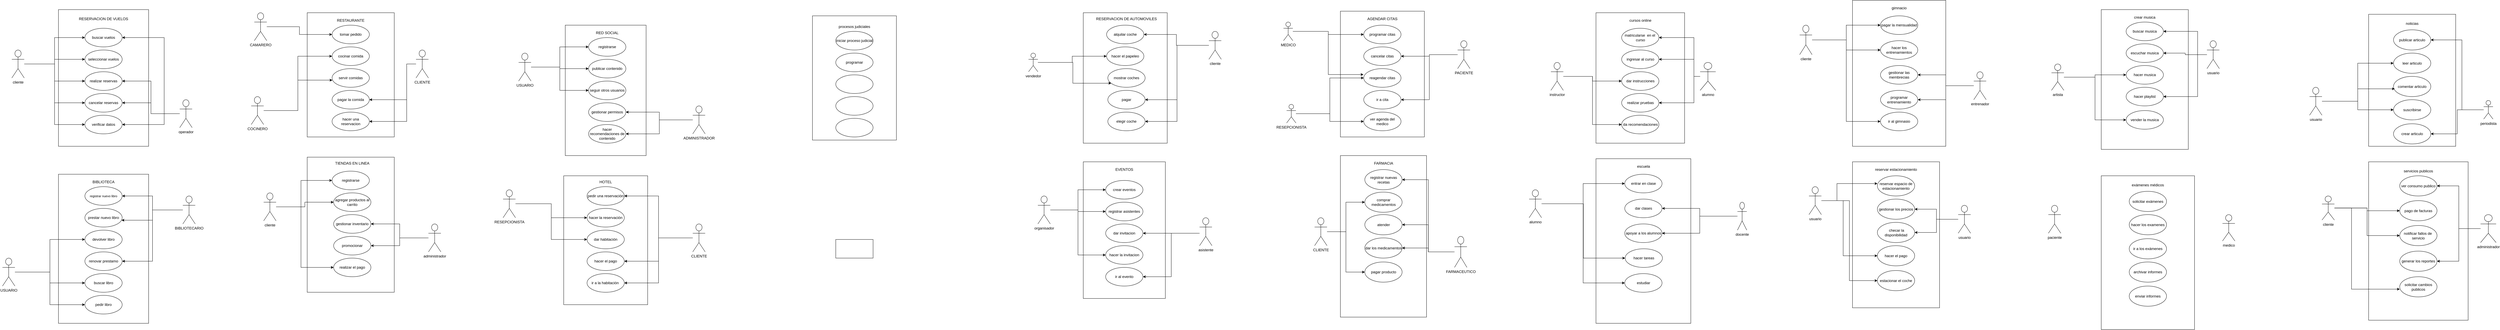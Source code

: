 <mxfile version="24.2.7" type="github">
  <diagram name="Página-1" id="PypNBOrvlsS5g827U5BF">
    <mxGraphModel dx="3915" dy="780" grid="1" gridSize="10" guides="1" tooltips="1" connect="1" arrows="1" fold="1" page="1" pageScale="1" pageWidth="827" pageHeight="1169" math="0" shadow="0">
      <root>
        <mxCell id="0" />
        <mxCell id="1" parent="0" />
        <mxCell id="Ov0ba0lytVKacRHCEddL-1" value="" style="rounded=0;whiteSpace=wrap;html=1;" vertex="1" parent="1">
          <mxGeometry x="235" y="130" width="270" height="400" as="geometry" />
        </mxCell>
        <mxCell id="Ov0ba0lytVKacRHCEddL-4" value="" style="rounded=0;whiteSpace=wrap;html=1;" vertex="1" parent="1">
          <mxGeometry x="4380" y="645" width="300" height="495" as="geometry" />
        </mxCell>
        <mxCell id="Ov0ba0lytVKacRHCEddL-5" value="" style="rounded=0;whiteSpace=wrap;html=1;" vertex="1" parent="1">
          <mxGeometry x="2755" y="590" width="305" height="530" as="geometry" />
        </mxCell>
        <mxCell id="Ov0ba0lytVKacRHCEddL-6" value="" style="rounded=0;whiteSpace=wrap;html=1;" vertex="1" parent="1">
          <mxGeometry x="1106" y="600" width="264" height="440" as="geometry" />
        </mxCell>
        <mxCell id="Ov0ba0lytVKacRHCEddL-7" value="" style="rounded=0;whiteSpace=wrap;html=1;" vertex="1" parent="1">
          <mxGeometry x="-565" y="645" width="270" height="415" as="geometry" />
        </mxCell>
        <mxCell id="Ov0ba0lytVKacRHCEddL-8" value="" style="rounded=0;whiteSpace=wrap;html=1;" vertex="1" parent="1">
          <mxGeometry x="-1390" y="585" width="280" height="435" as="geometry" />
        </mxCell>
        <mxCell id="Ov0ba0lytVKacRHCEddL-9" value="" style="rounded=0;whiteSpace=wrap;html=1;" vertex="1" parent="1">
          <mxGeometry x="-2190" y="640" width="290" height="480" as="geometry" />
        </mxCell>
        <mxCell id="Ov0ba0lytVKacRHCEddL-10" value="" style="rounded=0;whiteSpace=wrap;html=1;" vertex="1" parent="1">
          <mxGeometry x="310" y="850" width="120" height="60" as="geometry" />
        </mxCell>
        <mxCell id="Ov0ba0lytVKacRHCEddL-11" value="" style="rounded=0;whiteSpace=wrap;html=1;" vertex="1" parent="1">
          <mxGeometry x="5240" y="125" width="280" height="425" as="geometry" />
        </mxCell>
        <mxCell id="Ov0ba0lytVKacRHCEddL-12" value="" style="rounded=0;whiteSpace=wrap;html=1;" vertex="1" parent="1">
          <mxGeometry x="-2190" y="110" width="290" height="440" as="geometry" />
        </mxCell>
        <mxCell id="Ov0ba0lytVKacRHCEddL-13" value="" style="rounded=0;whiteSpace=wrap;html=1;" vertex="1" parent="1">
          <mxGeometry x="4380" y="110" width="280" height="450" as="geometry" />
        </mxCell>
        <mxCell id="Ov0ba0lytVKacRHCEddL-14" value="" style="rounded=0;whiteSpace=wrap;html=1;" vertex="1" parent="1">
          <mxGeometry x="3580" y="80" width="300" height="470" as="geometry" />
        </mxCell>
        <mxCell id="Ov0ba0lytVKacRHCEddL-15" value="" style="rounded=0;whiteSpace=wrap;html=1;" vertex="1" parent="1">
          <mxGeometry x="1933" y="580" width="277" height="520" as="geometry" />
        </mxCell>
        <mxCell id="Ov0ba0lytVKacRHCEddL-16" value="" style="rounded=0;whiteSpace=wrap;html=1;" vertex="1" parent="1">
          <mxGeometry x="-560" y="160" width="260" height="420" as="geometry" />
        </mxCell>
        <mxCell id="Ov0ba0lytVKacRHCEddL-17" value="" style="rounded=0;whiteSpace=wrap;html=1;" vertex="1" parent="1">
          <mxGeometry x="-1390" y="120" width="280" height="400" as="geometry" />
        </mxCell>
        <mxCell id="Ov0ba0lytVKacRHCEddL-18" value="" style="rounded=0;whiteSpace=wrap;html=1;" vertex="1" parent="1">
          <mxGeometry x="2755" y="120" width="285" height="420" as="geometry" />
        </mxCell>
        <mxCell id="Ov0ba0lytVKacRHCEddL-19" value="" style="rounded=0;whiteSpace=wrap;html=1;" vertex="1" parent="1">
          <mxGeometry x="1933" y="115" width="270" height="405" as="geometry" />
        </mxCell>
        <mxCell id="Ov0ba0lytVKacRHCEddL-20" value="" style="rounded=0;whiteSpace=wrap;html=1;" vertex="1" parent="1">
          <mxGeometry x="1106" y="120" width="270" height="420" as="geometry" />
        </mxCell>
        <mxCell id="Ov0ba0lytVKacRHCEddL-22" value="RESERVACION DE VUELOS" style="text;html=1;align=center;verticalAlign=middle;whiteSpace=wrap;rounded=0;" vertex="1" parent="1">
          <mxGeometry x="-2160" y="120" width="230" height="40" as="geometry" />
        </mxCell>
        <mxCell id="Ov0ba0lytVKacRHCEddL-23" value="verificar datos" style="ellipse;whiteSpace=wrap;html=1;" vertex="1" parent="1">
          <mxGeometry x="-2105" y="450" width="120" height="60" as="geometry" />
        </mxCell>
        <mxCell id="Ov0ba0lytVKacRHCEddL-24" value="cancelar reservas" style="ellipse;whiteSpace=wrap;html=1;" vertex="1" parent="1">
          <mxGeometry x="-2105" y="380" width="120" height="60" as="geometry" />
        </mxCell>
        <mxCell id="Ov0ba0lytVKacRHCEddL-25" value="realizar reservas" style="ellipse;whiteSpace=wrap;html=1;" vertex="1" parent="1">
          <mxGeometry x="-2105" y="310" width="120" height="60" as="geometry" />
        </mxCell>
        <mxCell id="Ov0ba0lytVKacRHCEddL-26" value="seleccionar vuelos" style="ellipse;whiteSpace=wrap;html=1;" vertex="1" parent="1">
          <mxGeometry x="-2105" y="240" width="120" height="60" as="geometry" />
        </mxCell>
        <mxCell id="Ov0ba0lytVKacRHCEddL-27" value="buscar vuelos" style="ellipse;whiteSpace=wrap;html=1;" vertex="1" parent="1">
          <mxGeometry x="-2105" y="170" width="120" height="60" as="geometry" />
        </mxCell>
        <mxCell id="Ov0ba0lytVKacRHCEddL-30" style="edgeStyle=orthogonalEdgeStyle;rounded=0;orthogonalLoop=1;jettySize=auto;html=1;entryX=0;entryY=0.5;entryDx=0;entryDy=0;" edge="1" parent="1" source="Ov0ba0lytVKacRHCEddL-28" target="Ov0ba0lytVKacRHCEddL-27">
          <mxGeometry relative="1" as="geometry" />
        </mxCell>
        <mxCell id="Ov0ba0lytVKacRHCEddL-31" style="edgeStyle=orthogonalEdgeStyle;rounded=0;orthogonalLoop=1;jettySize=auto;html=1;" edge="1" parent="1" source="Ov0ba0lytVKacRHCEddL-28" target="Ov0ba0lytVKacRHCEddL-25">
          <mxGeometry relative="1" as="geometry" />
        </mxCell>
        <mxCell id="Ov0ba0lytVKacRHCEddL-32" style="edgeStyle=orthogonalEdgeStyle;rounded=0;orthogonalLoop=1;jettySize=auto;html=1;entryX=0;entryY=0.5;entryDx=0;entryDy=0;" edge="1" parent="1" source="Ov0ba0lytVKacRHCEddL-28" target="Ov0ba0lytVKacRHCEddL-24">
          <mxGeometry relative="1" as="geometry" />
        </mxCell>
        <mxCell id="Ov0ba0lytVKacRHCEddL-33" style="edgeStyle=orthogonalEdgeStyle;rounded=0;orthogonalLoop=1;jettySize=auto;html=1;entryX=0;entryY=0.5;entryDx=0;entryDy=0;" edge="1" parent="1" source="Ov0ba0lytVKacRHCEddL-28" target="Ov0ba0lytVKacRHCEddL-26">
          <mxGeometry relative="1" as="geometry" />
        </mxCell>
        <mxCell id="Ov0ba0lytVKacRHCEddL-34" style="edgeStyle=orthogonalEdgeStyle;rounded=0;orthogonalLoop=1;jettySize=auto;html=1;entryX=0;entryY=0.5;entryDx=0;entryDy=0;" edge="1" parent="1" source="Ov0ba0lytVKacRHCEddL-28" target="Ov0ba0lytVKacRHCEddL-23">
          <mxGeometry relative="1" as="geometry" />
        </mxCell>
        <mxCell id="Ov0ba0lytVKacRHCEddL-28" value="cliente" style="shape=umlActor;verticalLabelPosition=bottom;verticalAlign=top;html=1;outlineConnect=0;" vertex="1" parent="1">
          <mxGeometry x="-2340" y="240" width="40" height="90" as="geometry" />
        </mxCell>
        <mxCell id="Ov0ba0lytVKacRHCEddL-35" style="edgeStyle=orthogonalEdgeStyle;rounded=0;orthogonalLoop=1;jettySize=auto;html=1;entryX=1;entryY=0.5;entryDx=0;entryDy=0;" edge="1" parent="1" source="Ov0ba0lytVKacRHCEddL-29" target="Ov0ba0lytVKacRHCEddL-27">
          <mxGeometry relative="1" as="geometry">
            <Array as="points">
              <mxPoint x="-1850" y="445" />
              <mxPoint x="-1850" y="200" />
            </Array>
          </mxGeometry>
        </mxCell>
        <mxCell id="Ov0ba0lytVKacRHCEddL-36" style="edgeStyle=orthogonalEdgeStyle;rounded=0;orthogonalLoop=1;jettySize=auto;html=1;entryX=1;entryY=0.5;entryDx=0;entryDy=0;" edge="1" parent="1" source="Ov0ba0lytVKacRHCEddL-29" target="Ov0ba0lytVKacRHCEddL-23">
          <mxGeometry relative="1" as="geometry">
            <Array as="points">
              <mxPoint x="-1850" y="445" />
              <mxPoint x="-1850" y="480" />
            </Array>
          </mxGeometry>
        </mxCell>
        <mxCell id="Ov0ba0lytVKacRHCEddL-37" style="edgeStyle=orthogonalEdgeStyle;rounded=0;orthogonalLoop=1;jettySize=auto;html=1;entryX=1;entryY=0.5;entryDx=0;entryDy=0;" edge="1" parent="1" source="Ov0ba0lytVKacRHCEddL-29" target="Ov0ba0lytVKacRHCEddL-25">
          <mxGeometry relative="1" as="geometry" />
        </mxCell>
        <mxCell id="Ov0ba0lytVKacRHCEddL-38" style="edgeStyle=orthogonalEdgeStyle;rounded=0;orthogonalLoop=1;jettySize=auto;html=1;entryX=1;entryY=0.5;entryDx=0;entryDy=0;" edge="1" parent="1" source="Ov0ba0lytVKacRHCEddL-29" target="Ov0ba0lytVKacRHCEddL-24">
          <mxGeometry relative="1" as="geometry" />
        </mxCell>
        <mxCell id="Ov0ba0lytVKacRHCEddL-29" value="operador" style="shape=umlActor;verticalLabelPosition=bottom;verticalAlign=top;html=1;outlineConnect=0;" vertex="1" parent="1">
          <mxGeometry x="-1800" y="400" width="40" height="90" as="geometry" />
        </mxCell>
        <mxCell id="Ov0ba0lytVKacRHCEddL-39" value="BIBLIOTECA" style="text;html=1;align=center;verticalAlign=middle;whiteSpace=wrap;rounded=0;" vertex="1" parent="1">
          <mxGeometry x="-2075" y="650" width="60" height="30" as="geometry" />
        </mxCell>
        <mxCell id="Ov0ba0lytVKacRHCEddL-40" value="buscar libro" style="ellipse;whiteSpace=wrap;html=1;" vertex="1" parent="1">
          <mxGeometry x="-2105" y="960" width="120" height="60" as="geometry" />
        </mxCell>
        <mxCell id="Ov0ba0lytVKacRHCEddL-41" value="renovar prestamo" style="ellipse;whiteSpace=wrap;html=1;" vertex="1" parent="1">
          <mxGeometry x="-2105" y="890" width="120" height="60" as="geometry" />
        </mxCell>
        <mxCell id="Ov0ba0lytVKacRHCEddL-42" value="devolver libro" style="ellipse;whiteSpace=wrap;html=1;" vertex="1" parent="1">
          <mxGeometry x="-2105" y="820" width="120" height="60" as="geometry" />
        </mxCell>
        <mxCell id="Ov0ba0lytVKacRHCEddL-43" value="prestar nuevo libro" style="ellipse;whiteSpace=wrap;html=1;" vertex="1" parent="1">
          <mxGeometry x="-2105" y="750" width="120" height="60" as="geometry" />
        </mxCell>
        <mxCell id="Ov0ba0lytVKacRHCEddL-44" value="&lt;span style=&quot;font-size: 10px;&quot;&gt;registrar nuevo libro&lt;/span&gt;" style="ellipse;whiteSpace=wrap;html=1;" vertex="1" parent="1">
          <mxGeometry x="-2105" y="680" width="120" height="60" as="geometry" />
        </mxCell>
        <mxCell id="Ov0ba0lytVKacRHCEddL-51" style="edgeStyle=orthogonalEdgeStyle;rounded=0;orthogonalLoop=1;jettySize=auto;html=1;" edge="1" parent="1" source="Ov0ba0lytVKacRHCEddL-45" target="Ov0ba0lytVKacRHCEddL-44">
          <mxGeometry relative="1" as="geometry" />
        </mxCell>
        <mxCell id="Ov0ba0lytVKacRHCEddL-53" style="edgeStyle=orthogonalEdgeStyle;rounded=0;orthogonalLoop=1;jettySize=auto;html=1;entryX=1;entryY=0.5;entryDx=0;entryDy=0;" edge="1" parent="1" source="Ov0ba0lytVKacRHCEddL-45" target="Ov0ba0lytVKacRHCEddL-41">
          <mxGeometry relative="1" as="geometry" />
        </mxCell>
        <mxCell id="Ov0ba0lytVKacRHCEddL-45" value="BIBLIOTECARIO" style="shape=umlActor;verticalLabelPosition=bottom;verticalAlign=top;html=1;outlineConnect=0;" vertex="1" parent="1">
          <mxGeometry x="-1790" y="710" width="40" height="90" as="geometry" />
        </mxCell>
        <mxCell id="Ov0ba0lytVKacRHCEddL-48" style="edgeStyle=orthogonalEdgeStyle;rounded=0;orthogonalLoop=1;jettySize=auto;html=1;entryX=0;entryY=0.5;entryDx=0;entryDy=0;" edge="1" parent="1" source="Ov0ba0lytVKacRHCEddL-46" target="Ov0ba0lytVKacRHCEddL-42">
          <mxGeometry relative="1" as="geometry" />
        </mxCell>
        <mxCell id="Ov0ba0lytVKacRHCEddL-49" style="edgeStyle=orthogonalEdgeStyle;rounded=0;orthogonalLoop=1;jettySize=auto;html=1;" edge="1" parent="1" source="Ov0ba0lytVKacRHCEddL-46" target="Ov0ba0lytVKacRHCEddL-40">
          <mxGeometry relative="1" as="geometry" />
        </mxCell>
        <mxCell id="Ov0ba0lytVKacRHCEddL-50" style="edgeStyle=orthogonalEdgeStyle;rounded=0;orthogonalLoop=1;jettySize=auto;html=1;entryX=0;entryY=0.5;entryDx=0;entryDy=0;" edge="1" parent="1" source="Ov0ba0lytVKacRHCEddL-46" target="Ov0ba0lytVKacRHCEddL-47">
          <mxGeometry relative="1" as="geometry" />
        </mxCell>
        <mxCell id="Ov0ba0lytVKacRHCEddL-46" value="USUARIO" style="shape=umlActor;verticalLabelPosition=bottom;verticalAlign=top;html=1;outlineConnect=0;" vertex="1" parent="1">
          <mxGeometry x="-2370" y="910" width="40" height="90" as="geometry" />
        </mxCell>
        <mxCell id="Ov0ba0lytVKacRHCEddL-47" value="pedir libro" style="ellipse;whiteSpace=wrap;html=1;" vertex="1" parent="1">
          <mxGeometry x="-2105" y="1030" width="120" height="60" as="geometry" />
        </mxCell>
        <mxCell id="Ov0ba0lytVKacRHCEddL-52" style="edgeStyle=orthogonalEdgeStyle;rounded=0;orthogonalLoop=1;jettySize=auto;html=1;entryX=0.983;entryY=0.633;entryDx=0;entryDy=0;entryPerimeter=0;" edge="1" parent="1" source="Ov0ba0lytVKacRHCEddL-45" target="Ov0ba0lytVKacRHCEddL-43">
          <mxGeometry relative="1" as="geometry" />
        </mxCell>
        <mxCell id="Ov0ba0lytVKacRHCEddL-54" value="RESTAURANTE" style="text;html=1;align=center;verticalAlign=middle;whiteSpace=wrap;rounded=0;" vertex="1" parent="1">
          <mxGeometry x="-1280" y="130" width="60" height="30" as="geometry" />
        </mxCell>
        <mxCell id="Ov0ba0lytVKacRHCEddL-55" value="hacer una reservacion" style="ellipse;whiteSpace=wrap;html=1;" vertex="1" parent="1">
          <mxGeometry x="-1310" y="440" width="120" height="60" as="geometry" />
        </mxCell>
        <mxCell id="Ov0ba0lytVKacRHCEddL-56" value="pagar la comida" style="ellipse;whiteSpace=wrap;html=1;" vertex="1" parent="1">
          <mxGeometry x="-1310" y="370" width="120" height="60" as="geometry" />
        </mxCell>
        <mxCell id="Ov0ba0lytVKacRHCEddL-57" value="servir comidas" style="ellipse;whiteSpace=wrap;html=1;" vertex="1" parent="1">
          <mxGeometry x="-1310" y="300" width="120" height="60" as="geometry" />
        </mxCell>
        <mxCell id="Ov0ba0lytVKacRHCEddL-58" value="cocinar comida" style="ellipse;whiteSpace=wrap;html=1;" vertex="1" parent="1">
          <mxGeometry x="-1310" y="230" width="120" height="60" as="geometry" />
        </mxCell>
        <mxCell id="Ov0ba0lytVKacRHCEddL-59" value="tomar pedido" style="ellipse;whiteSpace=wrap;html=1;" vertex="1" parent="1">
          <mxGeometry x="-1310" y="160" width="120" height="60" as="geometry" />
        </mxCell>
        <mxCell id="Ov0ba0lytVKacRHCEddL-66" style="edgeStyle=orthogonalEdgeStyle;rounded=0;orthogonalLoop=1;jettySize=auto;html=1;entryX=0;entryY=0.5;entryDx=0;entryDy=0;" edge="1" parent="1" source="Ov0ba0lytVKacRHCEddL-60" target="Ov0ba0lytVKacRHCEddL-58">
          <mxGeometry relative="1" as="geometry" />
        </mxCell>
        <mxCell id="Ov0ba0lytVKacRHCEddL-60" value="COCINERO" style="shape=umlActor;verticalLabelPosition=bottom;verticalAlign=top;html=1;outlineConnect=0;" vertex="1" parent="1">
          <mxGeometry x="-1570" y="390" width="40" height="90" as="geometry" />
        </mxCell>
        <mxCell id="Ov0ba0lytVKacRHCEddL-68" style="edgeStyle=orthogonalEdgeStyle;rounded=0;orthogonalLoop=1;jettySize=auto;html=1;entryX=1;entryY=0.5;entryDx=0;entryDy=0;" edge="1" parent="1" source="Ov0ba0lytVKacRHCEddL-61" target="Ov0ba0lytVKacRHCEddL-56">
          <mxGeometry relative="1" as="geometry">
            <Array as="points">
              <mxPoint x="-1070" y="285" />
              <mxPoint x="-1070" y="400" />
            </Array>
          </mxGeometry>
        </mxCell>
        <mxCell id="Ov0ba0lytVKacRHCEddL-69" style="edgeStyle=orthogonalEdgeStyle;rounded=0;orthogonalLoop=1;jettySize=auto;html=1;entryX=1;entryY=0.5;entryDx=0;entryDy=0;" edge="1" parent="1" source="Ov0ba0lytVKacRHCEddL-61" target="Ov0ba0lytVKacRHCEddL-55">
          <mxGeometry relative="1" as="geometry">
            <Array as="points">
              <mxPoint x="-1070" y="285" />
              <mxPoint x="-1070" y="470" />
            </Array>
          </mxGeometry>
        </mxCell>
        <mxCell id="Ov0ba0lytVKacRHCEddL-61" value="CLIENTE" style="shape=umlActor;verticalLabelPosition=bottom;verticalAlign=top;html=1;outlineConnect=0;" vertex="1" parent="1">
          <mxGeometry x="-1040" y="240" width="40" height="90" as="geometry" />
        </mxCell>
        <mxCell id="Ov0ba0lytVKacRHCEddL-65" style="edgeStyle=orthogonalEdgeStyle;rounded=0;orthogonalLoop=1;jettySize=auto;html=1;entryX=0;entryY=0.5;entryDx=0;entryDy=0;" edge="1" parent="1" source="Ov0ba0lytVKacRHCEddL-62" target="Ov0ba0lytVKacRHCEddL-59">
          <mxGeometry relative="1" as="geometry" />
        </mxCell>
        <mxCell id="Ov0ba0lytVKacRHCEddL-62" value="CAMARERO" style="shape=umlActor;verticalLabelPosition=bottom;verticalAlign=top;html=1;outlineConnect=0;" vertex="1" parent="1">
          <mxGeometry x="-1560" y="120" width="40" height="90" as="geometry" />
        </mxCell>
        <mxCell id="Ov0ba0lytVKacRHCEddL-67" style="edgeStyle=orthogonalEdgeStyle;rounded=0;orthogonalLoop=1;jettySize=auto;html=1;entryX=0.008;entryY=0.617;entryDx=0;entryDy=0;entryPerimeter=0;" edge="1" parent="1" source="Ov0ba0lytVKacRHCEddL-60" target="Ov0ba0lytVKacRHCEddL-57">
          <mxGeometry relative="1" as="geometry" />
        </mxCell>
        <mxCell id="Ov0ba0lytVKacRHCEddL-70" value="TIENDAS EN LINEA" style="text;html=1;align=center;verticalAlign=middle;whiteSpace=wrap;rounded=0;" vertex="1" parent="1">
          <mxGeometry x="-1310" y="590" width="130" height="30" as="geometry" />
        </mxCell>
        <mxCell id="Ov0ba0lytVKacRHCEddL-71" value="realizar el pago" style="ellipse;whiteSpace=wrap;html=1;" vertex="1" parent="1">
          <mxGeometry x="-1305" y="910" width="120" height="60" as="geometry" />
        </mxCell>
        <mxCell id="Ov0ba0lytVKacRHCEddL-72" value="promocionar" style="ellipse;whiteSpace=wrap;html=1;" vertex="1" parent="1">
          <mxGeometry x="-1305" y="840" width="120" height="60" as="geometry" />
        </mxCell>
        <mxCell id="Ov0ba0lytVKacRHCEddL-73" value="gestionar inventario" style="ellipse;whiteSpace=wrap;html=1;" vertex="1" parent="1">
          <mxGeometry x="-1305" y="770" width="120" height="60" as="geometry" />
        </mxCell>
        <mxCell id="Ov0ba0lytVKacRHCEddL-74" value="agregar productos al carrito" style="ellipse;whiteSpace=wrap;html=1;" vertex="1" parent="1">
          <mxGeometry x="-1305" y="700" width="120" height="60" as="geometry" />
        </mxCell>
        <mxCell id="Ov0ba0lytVKacRHCEddL-75" value="registrarse" style="ellipse;whiteSpace=wrap;html=1;" vertex="1" parent="1">
          <mxGeometry x="-1310" y="630" width="120" height="60" as="geometry" />
        </mxCell>
        <mxCell id="Ov0ba0lytVKacRHCEddL-80" style="edgeStyle=orthogonalEdgeStyle;rounded=0;orthogonalLoop=1;jettySize=auto;html=1;entryX=1;entryY=0.5;entryDx=0;entryDy=0;" edge="1" parent="1" source="Ov0ba0lytVKacRHCEddL-76" target="Ov0ba0lytVKacRHCEddL-73">
          <mxGeometry relative="1" as="geometry" />
        </mxCell>
        <mxCell id="Ov0ba0lytVKacRHCEddL-81" style="edgeStyle=orthogonalEdgeStyle;rounded=0;orthogonalLoop=1;jettySize=auto;html=1;" edge="1" parent="1" source="Ov0ba0lytVKacRHCEddL-76" target="Ov0ba0lytVKacRHCEddL-72">
          <mxGeometry relative="1" as="geometry" />
        </mxCell>
        <mxCell id="Ov0ba0lytVKacRHCEddL-76" value="administrador" style="shape=umlActor;verticalLabelPosition=bottom;verticalAlign=top;html=1;outlineConnect=0;" vertex="1" parent="1">
          <mxGeometry x="-1000" y="800" width="40" height="90" as="geometry" />
        </mxCell>
        <mxCell id="Ov0ba0lytVKacRHCEddL-78" style="edgeStyle=orthogonalEdgeStyle;rounded=0;orthogonalLoop=1;jettySize=auto;html=1;entryX=0;entryY=0.5;entryDx=0;entryDy=0;" edge="1" parent="1" source="Ov0ba0lytVKacRHCEddL-77" target="Ov0ba0lytVKacRHCEddL-75">
          <mxGeometry relative="1" as="geometry">
            <Array as="points">
              <mxPoint x="-1410" y="745" />
              <mxPoint x="-1410" y="660" />
            </Array>
          </mxGeometry>
        </mxCell>
        <mxCell id="Ov0ba0lytVKacRHCEddL-79" style="edgeStyle=orthogonalEdgeStyle;rounded=0;orthogonalLoop=1;jettySize=auto;html=1;entryX=0;entryY=0.5;entryDx=0;entryDy=0;" edge="1" parent="1" source="Ov0ba0lytVKacRHCEddL-77" target="Ov0ba0lytVKacRHCEddL-71">
          <mxGeometry relative="1" as="geometry">
            <Array as="points">
              <mxPoint x="-1410" y="745" />
              <mxPoint x="-1410" y="940" />
            </Array>
          </mxGeometry>
        </mxCell>
        <mxCell id="Ov0ba0lytVKacRHCEddL-82" style="edgeStyle=orthogonalEdgeStyle;rounded=0;orthogonalLoop=1;jettySize=auto;html=1;" edge="1" parent="1" source="Ov0ba0lytVKacRHCEddL-77" target="Ov0ba0lytVKacRHCEddL-74">
          <mxGeometry relative="1" as="geometry" />
        </mxCell>
        <mxCell id="Ov0ba0lytVKacRHCEddL-77" value="cliente" style="shape=umlActor;verticalLabelPosition=bottom;verticalAlign=top;html=1;outlineConnect=0;" vertex="1" parent="1">
          <mxGeometry x="-1530" y="700" width="40" height="90" as="geometry" />
        </mxCell>
        <mxCell id="Ov0ba0lytVKacRHCEddL-83" value="RED SOCIAL" style="text;html=1;align=center;verticalAlign=middle;whiteSpace=wrap;rounded=0;" vertex="1" parent="1">
          <mxGeometry x="-470" y="170" width="90" height="30" as="geometry" />
        </mxCell>
        <mxCell id="Ov0ba0lytVKacRHCEddL-84" value="gestionar permisos" style="ellipse;whiteSpace=wrap;html=1;" vertex="1" parent="1">
          <mxGeometry x="-485" y="410" width="120" height="60" as="geometry" />
        </mxCell>
        <mxCell id="Ov0ba0lytVKacRHCEddL-85" value="seguir otros usuarios" style="ellipse;whiteSpace=wrap;html=1;" vertex="1" parent="1">
          <mxGeometry x="-485" y="340" width="120" height="60" as="geometry" />
        </mxCell>
        <mxCell id="Ov0ba0lytVKacRHCEddL-86" value="publicar contenido" style="ellipse;whiteSpace=wrap;html=1;" vertex="1" parent="1">
          <mxGeometry x="-485" y="270" width="120" height="60" as="geometry" />
        </mxCell>
        <mxCell id="Ov0ba0lytVKacRHCEddL-87" value="registrarse" style="ellipse;whiteSpace=wrap;html=1;" vertex="1" parent="1">
          <mxGeometry x="-485" y="200" width="120" height="60" as="geometry" />
        </mxCell>
        <mxCell id="Ov0ba0lytVKacRHCEddL-88" value="hacer recomendaciones de contenido" style="ellipse;whiteSpace=wrap;html=1;" vertex="1" parent="1">
          <mxGeometry x="-485" y="480" width="120" height="60" as="geometry" />
        </mxCell>
        <mxCell id="Ov0ba0lytVKacRHCEddL-94" style="edgeStyle=orthogonalEdgeStyle;rounded=0;orthogonalLoop=1;jettySize=auto;html=1;entryX=1;entryY=0.5;entryDx=0;entryDy=0;" edge="1" parent="1" source="Ov0ba0lytVKacRHCEddL-89" target="Ov0ba0lytVKacRHCEddL-84">
          <mxGeometry relative="1" as="geometry" />
        </mxCell>
        <mxCell id="Ov0ba0lytVKacRHCEddL-95" style="edgeStyle=orthogonalEdgeStyle;rounded=0;orthogonalLoop=1;jettySize=auto;html=1;entryX=1;entryY=0.5;entryDx=0;entryDy=0;" edge="1" parent="1" source="Ov0ba0lytVKacRHCEddL-89" target="Ov0ba0lytVKacRHCEddL-88">
          <mxGeometry relative="1" as="geometry" />
        </mxCell>
        <mxCell id="Ov0ba0lytVKacRHCEddL-89" value="ADMINISTRADOR" style="shape=umlActor;verticalLabelPosition=bottom;verticalAlign=top;html=1;outlineConnect=0;" vertex="1" parent="1">
          <mxGeometry x="-150" y="420" width="40" height="90" as="geometry" />
        </mxCell>
        <mxCell id="Ov0ba0lytVKacRHCEddL-91" style="edgeStyle=orthogonalEdgeStyle;rounded=0;orthogonalLoop=1;jettySize=auto;html=1;" edge="1" parent="1" source="Ov0ba0lytVKacRHCEddL-90" target="Ov0ba0lytVKacRHCEddL-87">
          <mxGeometry relative="1" as="geometry" />
        </mxCell>
        <mxCell id="Ov0ba0lytVKacRHCEddL-92" style="edgeStyle=orthogonalEdgeStyle;rounded=0;orthogonalLoop=1;jettySize=auto;html=1;entryX=0;entryY=0.5;entryDx=0;entryDy=0;" edge="1" parent="1" source="Ov0ba0lytVKacRHCEddL-90" target="Ov0ba0lytVKacRHCEddL-86">
          <mxGeometry relative="1" as="geometry" />
        </mxCell>
        <mxCell id="Ov0ba0lytVKacRHCEddL-93" style="edgeStyle=orthogonalEdgeStyle;rounded=0;orthogonalLoop=1;jettySize=auto;html=1;entryX=0;entryY=0.5;entryDx=0;entryDy=0;" edge="1" parent="1" source="Ov0ba0lytVKacRHCEddL-90" target="Ov0ba0lytVKacRHCEddL-85">
          <mxGeometry relative="1" as="geometry" />
        </mxCell>
        <mxCell id="Ov0ba0lytVKacRHCEddL-90" value="USUARIO" style="shape=umlActor;verticalLabelPosition=bottom;verticalAlign=top;html=1;outlineConnect=0;" vertex="1" parent="1">
          <mxGeometry x="-710" y="250" width="40" height="90" as="geometry" />
        </mxCell>
        <mxCell id="Ov0ba0lytVKacRHCEddL-96" value="HOTEL" style="text;html=1;align=center;verticalAlign=middle;whiteSpace=wrap;rounded=0;" vertex="1" parent="1">
          <mxGeometry x="-460" y="650" width="60" height="30" as="geometry" />
        </mxCell>
        <mxCell id="Ov0ba0lytVKacRHCEddL-97" value="ir a la habitación&amp;nbsp;" style="ellipse;whiteSpace=wrap;html=1;" vertex="1" parent="1">
          <mxGeometry x="-490" y="960" width="120" height="60" as="geometry" />
        </mxCell>
        <mxCell id="Ov0ba0lytVKacRHCEddL-98" value="hacer el pago" style="ellipse;whiteSpace=wrap;html=1;" vertex="1" parent="1">
          <mxGeometry x="-490" y="890" width="120" height="60" as="geometry" />
        </mxCell>
        <mxCell id="Ov0ba0lytVKacRHCEddL-99" value="dar habitación" style="ellipse;whiteSpace=wrap;html=1;" vertex="1" parent="1">
          <mxGeometry x="-490" y="820" width="120" height="60" as="geometry" />
        </mxCell>
        <mxCell id="Ov0ba0lytVKacRHCEddL-100" value="hacer la reservación" style="ellipse;whiteSpace=wrap;html=1;" vertex="1" parent="1">
          <mxGeometry x="-490" y="750" width="120" height="60" as="geometry" />
        </mxCell>
        <mxCell id="Ov0ba0lytVKacRHCEddL-101" value="pedir una reservación" style="ellipse;whiteSpace=wrap;html=1;" vertex="1" parent="1">
          <mxGeometry x="-490" y="680" width="120" height="60" as="geometry" />
        </mxCell>
        <mxCell id="Ov0ba0lytVKacRHCEddL-104" style="edgeStyle=orthogonalEdgeStyle;rounded=0;orthogonalLoop=1;jettySize=auto;html=1;entryX=1;entryY=0.5;entryDx=0;entryDy=0;" edge="1" parent="1" source="Ov0ba0lytVKacRHCEddL-102" target="Ov0ba0lytVKacRHCEddL-101">
          <mxGeometry relative="1" as="geometry" />
        </mxCell>
        <mxCell id="Ov0ba0lytVKacRHCEddL-105" style="edgeStyle=orthogonalEdgeStyle;rounded=0;orthogonalLoop=1;jettySize=auto;html=1;entryX=1;entryY=0.5;entryDx=0;entryDy=0;" edge="1" parent="1" source="Ov0ba0lytVKacRHCEddL-102" target="Ov0ba0lytVKacRHCEddL-98">
          <mxGeometry relative="1" as="geometry" />
        </mxCell>
        <mxCell id="Ov0ba0lytVKacRHCEddL-106" style="edgeStyle=orthogonalEdgeStyle;rounded=0;orthogonalLoop=1;jettySize=auto;html=1;entryX=1;entryY=0.5;entryDx=0;entryDy=0;" edge="1" parent="1" source="Ov0ba0lytVKacRHCEddL-102" target="Ov0ba0lytVKacRHCEddL-97">
          <mxGeometry relative="1" as="geometry" />
        </mxCell>
        <mxCell id="Ov0ba0lytVKacRHCEddL-102" value="CLIENTE" style="shape=umlActor;verticalLabelPosition=bottom;verticalAlign=top;html=1;outlineConnect=0;" vertex="1" parent="1">
          <mxGeometry x="-150" y="800" width="40" height="90" as="geometry" />
        </mxCell>
        <mxCell id="Ov0ba0lytVKacRHCEddL-107" style="edgeStyle=orthogonalEdgeStyle;rounded=0;orthogonalLoop=1;jettySize=auto;html=1;" edge="1" parent="1" source="Ov0ba0lytVKacRHCEddL-103" target="Ov0ba0lytVKacRHCEddL-100">
          <mxGeometry relative="1" as="geometry" />
        </mxCell>
        <mxCell id="Ov0ba0lytVKacRHCEddL-108" style="edgeStyle=orthogonalEdgeStyle;rounded=0;orthogonalLoop=1;jettySize=auto;html=1;entryX=0;entryY=0.5;entryDx=0;entryDy=0;" edge="1" parent="1" source="Ov0ba0lytVKacRHCEddL-103" target="Ov0ba0lytVKacRHCEddL-99">
          <mxGeometry relative="1" as="geometry" />
        </mxCell>
        <mxCell id="Ov0ba0lytVKacRHCEddL-103" value="RESEPCIONISTA" style="shape=umlActor;verticalLabelPosition=bottom;verticalAlign=top;html=1;outlineConnect=0;" vertex="1" parent="1">
          <mxGeometry x="-760" y="690" width="40" height="90" as="geometry" />
        </mxCell>
        <mxCell id="Ov0ba0lytVKacRHCEddL-109" value="RESERVACION DE AUTOMOVILES" style="text;html=1;align=center;verticalAlign=middle;whiteSpace=wrap;rounded=0;" vertex="1" parent="1">
          <mxGeometry x="1130" y="125" width="230" height="30" as="geometry" />
        </mxCell>
        <mxCell id="Ov0ba0lytVKacRHCEddL-114" value="alquilar coche" style="ellipse;whiteSpace=wrap;html=1;" vertex="1" parent="1">
          <mxGeometry x="1181" y="160" width="120" height="60" as="geometry" />
        </mxCell>
        <mxCell id="Ov0ba0lytVKacRHCEddL-115" value="hacer el papeleo" style="ellipse;whiteSpace=wrap;html=1;" vertex="1" parent="1">
          <mxGeometry x="1181" y="230" width="120" height="60" as="geometry" />
        </mxCell>
        <mxCell id="Ov0ba0lytVKacRHCEddL-116" value="mostrar coches" style="ellipse;whiteSpace=wrap;html=1;" vertex="1" parent="1">
          <mxGeometry x="1185" y="300" width="120" height="60" as="geometry" />
        </mxCell>
        <mxCell id="Ov0ba0lytVKacRHCEddL-117" value="pagar" style="ellipse;whiteSpace=wrap;html=1;" vertex="1" parent="1">
          <mxGeometry x="1185" y="370" width="120" height="60" as="geometry" />
        </mxCell>
        <mxCell id="Ov0ba0lytVKacRHCEddL-118" value="elegir coche" style="ellipse;whiteSpace=wrap;html=1;" vertex="1" parent="1">
          <mxGeometry x="1185" y="440" width="120" height="60" as="geometry" />
        </mxCell>
        <mxCell id="Ov0ba0lytVKacRHCEddL-121" style="edgeStyle=orthogonalEdgeStyle;rounded=0;orthogonalLoop=1;jettySize=auto;html=1;entryX=0;entryY=0.5;entryDx=0;entryDy=0;" edge="1" parent="1" source="Ov0ba0lytVKacRHCEddL-119" target="Ov0ba0lytVKacRHCEddL-115">
          <mxGeometry relative="1" as="geometry" />
        </mxCell>
        <mxCell id="Ov0ba0lytVKacRHCEddL-122" style="edgeStyle=orthogonalEdgeStyle;rounded=0;orthogonalLoop=1;jettySize=auto;html=1;entryX=0.092;entryY=0.783;entryDx=0;entryDy=0;entryPerimeter=0;" edge="1" parent="1" source="Ov0ba0lytVKacRHCEddL-119" target="Ov0ba0lytVKacRHCEddL-116">
          <mxGeometry relative="1" as="geometry" />
        </mxCell>
        <mxCell id="Ov0ba0lytVKacRHCEddL-119" value="vendedor" style="shape=umlActor;verticalLabelPosition=bottom;verticalAlign=top;html=1;outlineConnect=0;" vertex="1" parent="1">
          <mxGeometry x="930" y="250" width="30" height="60" as="geometry" />
        </mxCell>
        <mxCell id="Ov0ba0lytVKacRHCEddL-124" style="edgeStyle=orthogonalEdgeStyle;rounded=0;orthogonalLoop=1;jettySize=auto;html=1;" edge="1" parent="1" source="Ov0ba0lytVKacRHCEddL-120" target="Ov0ba0lytVKacRHCEddL-114">
          <mxGeometry relative="1" as="geometry" />
        </mxCell>
        <mxCell id="Ov0ba0lytVKacRHCEddL-125" style="edgeStyle=orthogonalEdgeStyle;rounded=0;orthogonalLoop=1;jettySize=auto;html=1;entryX=1;entryY=0.5;entryDx=0;entryDy=0;" edge="1" parent="1" source="Ov0ba0lytVKacRHCEddL-120" target="Ov0ba0lytVKacRHCEddL-117">
          <mxGeometry relative="1" as="geometry" />
        </mxCell>
        <mxCell id="Ov0ba0lytVKacRHCEddL-126" style="edgeStyle=orthogonalEdgeStyle;rounded=0;orthogonalLoop=1;jettySize=auto;html=1;entryX=1;entryY=0.5;entryDx=0;entryDy=0;" edge="1" parent="1" source="Ov0ba0lytVKacRHCEddL-120" target="Ov0ba0lytVKacRHCEddL-118">
          <mxGeometry relative="1" as="geometry" />
        </mxCell>
        <mxCell id="Ov0ba0lytVKacRHCEddL-120" value="cliente" style="shape=umlActor;verticalLabelPosition=bottom;verticalAlign=top;html=1;outlineConnect=0;" vertex="1" parent="1">
          <mxGeometry x="1510" y="180" width="40" height="90" as="geometry" />
        </mxCell>
        <mxCell id="Ov0ba0lytVKacRHCEddL-139" style="edgeStyle=orthogonalEdgeStyle;rounded=0;orthogonalLoop=1;jettySize=auto;html=1;" edge="1" parent="1" source="Ov0ba0lytVKacRHCEddL-127" target="Ov0ba0lytVKacRHCEddL-130">
          <mxGeometry relative="1" as="geometry" />
        </mxCell>
        <mxCell id="Ov0ba0lytVKacRHCEddL-140" style="edgeStyle=orthogonalEdgeStyle;rounded=0;orthogonalLoop=1;jettySize=auto;html=1;entryX=0;entryY=0.5;entryDx=0;entryDy=0;" edge="1" parent="1" source="Ov0ba0lytVKacRHCEddL-127" target="Ov0ba0lytVKacRHCEddL-133">
          <mxGeometry relative="1" as="geometry" />
        </mxCell>
        <mxCell id="Ov0ba0lytVKacRHCEddL-141" style="edgeStyle=orthogonalEdgeStyle;rounded=0;orthogonalLoop=1;jettySize=auto;html=1;entryX=0;entryY=0.5;entryDx=0;entryDy=0;" edge="1" parent="1" source="Ov0ba0lytVKacRHCEddL-127" target="Ov0ba0lytVKacRHCEddL-135">
          <mxGeometry relative="1" as="geometry" />
        </mxCell>
        <mxCell id="Ov0ba0lytVKacRHCEddL-127" value="organisador" style="shape=umlActor;verticalLabelPosition=bottom;verticalAlign=top;html=1;outlineConnect=0;" vertex="1" parent="1">
          <mxGeometry x="960" y="710" width="40" height="90" as="geometry" />
        </mxCell>
        <mxCell id="Ov0ba0lytVKacRHCEddL-137" style="edgeStyle=orthogonalEdgeStyle;rounded=0;orthogonalLoop=1;jettySize=auto;html=1;entryX=1;entryY=0.5;entryDx=0;entryDy=0;" edge="1" parent="1" source="Ov0ba0lytVKacRHCEddL-128" target="Ov0ba0lytVKacRHCEddL-134">
          <mxGeometry relative="1" as="geometry">
            <Array as="points">
              <mxPoint x="1390" y="830" />
              <mxPoint x="1390" y="830" />
            </Array>
          </mxGeometry>
        </mxCell>
        <mxCell id="Ov0ba0lytVKacRHCEddL-138" style="edgeStyle=orthogonalEdgeStyle;rounded=0;orthogonalLoop=1;jettySize=auto;html=1;entryX=1;entryY=0.5;entryDx=0;entryDy=0;" edge="1" parent="1" source="Ov0ba0lytVKacRHCEddL-128" target="Ov0ba0lytVKacRHCEddL-136">
          <mxGeometry relative="1" as="geometry">
            <Array as="points">
              <mxPoint x="1389" y="830" />
              <mxPoint x="1389" y="970" />
            </Array>
          </mxGeometry>
        </mxCell>
        <mxCell id="Ov0ba0lytVKacRHCEddL-128" value="asistente" style="shape=umlActor;verticalLabelPosition=bottom;verticalAlign=top;html=1;outlineConnect=0;" vertex="1" parent="1">
          <mxGeometry x="1480" y="780" width="40" height="90" as="geometry" />
        </mxCell>
        <mxCell id="Ov0ba0lytVKacRHCEddL-129" value="EVENTOS" style="text;html=1;align=center;verticalAlign=middle;whiteSpace=wrap;rounded=0;" vertex="1" parent="1">
          <mxGeometry x="1208" y="610" width="60" height="30" as="geometry" />
        </mxCell>
        <mxCell id="Ov0ba0lytVKacRHCEddL-130" value="crear eventos" style="ellipse;whiteSpace=wrap;html=1;" vertex="1" parent="1">
          <mxGeometry x="1178" y="660" width="120" height="60" as="geometry" />
        </mxCell>
        <mxCell id="Ov0ba0lytVKacRHCEddL-133" value="registrar asistentes" style="ellipse;whiteSpace=wrap;html=1;" vertex="1" parent="1">
          <mxGeometry x="1178" y="730" width="120" height="60" as="geometry" />
        </mxCell>
        <mxCell id="Ov0ba0lytVKacRHCEddL-134" value="dar invitacion" style="ellipse;whiteSpace=wrap;html=1;" vertex="1" parent="1">
          <mxGeometry x="1178" y="800" width="120" height="60" as="geometry" />
        </mxCell>
        <mxCell id="Ov0ba0lytVKacRHCEddL-135" value="hacer la invitacion" style="ellipse;whiteSpace=wrap;html=1;" vertex="1" parent="1">
          <mxGeometry x="1178" y="870" width="120" height="60" as="geometry" />
        </mxCell>
        <mxCell id="Ov0ba0lytVKacRHCEddL-136" value="ir al evento" style="ellipse;whiteSpace=wrap;html=1;" vertex="1" parent="1">
          <mxGeometry x="1178" y="940" width="120" height="60" as="geometry" />
        </mxCell>
        <mxCell id="Ov0ba0lytVKacRHCEddL-142" value="AGENDAR CITAS" style="text;html=1;align=center;verticalAlign=middle;whiteSpace=wrap;rounded=0;" vertex="1" parent="1">
          <mxGeometry x="1988" y="125" width="160" height="30" as="geometry" />
        </mxCell>
        <mxCell id="Ov0ba0lytVKacRHCEddL-143" value="programar citas" style="ellipse;whiteSpace=wrap;html=1;" vertex="1" parent="1">
          <mxGeometry x="2008" y="160" width="120" height="60" as="geometry" />
        </mxCell>
        <mxCell id="Ov0ba0lytVKacRHCEddL-144" value="cancelar citas" style="ellipse;whiteSpace=wrap;html=1;" vertex="1" parent="1">
          <mxGeometry x="2008" y="230" width="120" height="60" as="geometry" />
        </mxCell>
        <mxCell id="Ov0ba0lytVKacRHCEddL-145" value="reagendar citas" style="ellipse;whiteSpace=wrap;html=1;" vertex="1" parent="1">
          <mxGeometry x="2008" y="300" width="120" height="60" as="geometry" />
        </mxCell>
        <mxCell id="Ov0ba0lytVKacRHCEddL-146" value="ir a cita" style="ellipse;whiteSpace=wrap;html=1;" vertex="1" parent="1">
          <mxGeometry x="2008" y="370" width="120" height="60" as="geometry" />
        </mxCell>
        <mxCell id="Ov0ba0lytVKacRHCEddL-147" value="ver agenda del medico" style="ellipse;whiteSpace=wrap;html=1;" vertex="1" parent="1">
          <mxGeometry x="2008" y="440" width="120" height="60" as="geometry" />
        </mxCell>
        <mxCell id="Ov0ba0lytVKacRHCEddL-156" style="edgeStyle=orthogonalEdgeStyle;rounded=0;orthogonalLoop=1;jettySize=auto;html=1;entryX=0;entryY=0.5;entryDx=0;entryDy=0;" edge="1" parent="1" source="Ov0ba0lytVKacRHCEddL-148" target="Ov0ba0lytVKacRHCEddL-143">
          <mxGeometry relative="1" as="geometry" />
        </mxCell>
        <mxCell id="Ov0ba0lytVKacRHCEddL-148" value="MEDICO" style="shape=umlActor;verticalLabelPosition=bottom;verticalAlign=top;html=1;outlineConnect=0;" vertex="1" parent="1">
          <mxGeometry x="1750" y="150" width="30" height="60" as="geometry" />
        </mxCell>
        <mxCell id="Ov0ba0lytVKacRHCEddL-152" style="edgeStyle=orthogonalEdgeStyle;rounded=0;orthogonalLoop=1;jettySize=auto;html=1;entryX=1;entryY=0.5;entryDx=0;entryDy=0;" edge="1" parent="1" source="Ov0ba0lytVKacRHCEddL-150" target="Ov0ba0lytVKacRHCEddL-146">
          <mxGeometry relative="1" as="geometry" />
        </mxCell>
        <mxCell id="Ov0ba0lytVKacRHCEddL-153" style="edgeStyle=orthogonalEdgeStyle;rounded=0;orthogonalLoop=1;jettySize=auto;html=1;" edge="1" parent="1" source="Ov0ba0lytVKacRHCEddL-150" target="Ov0ba0lytVKacRHCEddL-144">
          <mxGeometry relative="1" as="geometry" />
        </mxCell>
        <mxCell id="Ov0ba0lytVKacRHCEddL-150" value="PACIENTE" style="shape=umlActor;verticalLabelPosition=bottom;verticalAlign=top;html=1;outlineConnect=0;" vertex="1" parent="1">
          <mxGeometry x="2310" y="210" width="40" height="90" as="geometry" />
        </mxCell>
        <mxCell id="Ov0ba0lytVKacRHCEddL-154" style="edgeStyle=orthogonalEdgeStyle;rounded=0;orthogonalLoop=1;jettySize=auto;html=1;entryX=0;entryY=0.5;entryDx=0;entryDy=0;" edge="1" parent="1" source="Ov0ba0lytVKacRHCEddL-151" target="Ov0ba0lytVKacRHCEddL-145">
          <mxGeometry relative="1" as="geometry" />
        </mxCell>
        <mxCell id="Ov0ba0lytVKacRHCEddL-155" style="edgeStyle=orthogonalEdgeStyle;rounded=0;orthogonalLoop=1;jettySize=auto;html=1;" edge="1" parent="1" source="Ov0ba0lytVKacRHCEddL-151" target="Ov0ba0lytVKacRHCEddL-147">
          <mxGeometry relative="1" as="geometry" />
        </mxCell>
        <mxCell id="Ov0ba0lytVKacRHCEddL-151" value="RESEPCIONISTA" style="shape=umlActor;verticalLabelPosition=bottom;verticalAlign=top;html=1;outlineConnect=0;" vertex="1" parent="1">
          <mxGeometry x="1760" y="415" width="30" height="60" as="geometry" />
        </mxCell>
        <mxCell id="Ov0ba0lytVKacRHCEddL-157" style="edgeStyle=orthogonalEdgeStyle;rounded=0;orthogonalLoop=1;jettySize=auto;html=1;entryX=-0.008;entryY=0.317;entryDx=0;entryDy=0;entryPerimeter=0;" edge="1" parent="1" source="Ov0ba0lytVKacRHCEddL-148" target="Ov0ba0lytVKacRHCEddL-145">
          <mxGeometry relative="1" as="geometry" />
        </mxCell>
        <mxCell id="Ov0ba0lytVKacRHCEddL-158" value="FARMACIA" style="text;html=1;align=center;verticalAlign=middle;whiteSpace=wrap;rounded=0;" vertex="1" parent="1">
          <mxGeometry x="2041.5" y="590" width="60" height="30" as="geometry" />
        </mxCell>
        <mxCell id="Ov0ba0lytVKacRHCEddL-159" value="registrar nuevas recetas" style="ellipse;whiteSpace=wrap;html=1;" vertex="1" parent="1">
          <mxGeometry x="2011.5" y="625" width="120" height="65" as="geometry" />
        </mxCell>
        <mxCell id="Ov0ba0lytVKacRHCEddL-160" value="comprar medicamentos" style="ellipse;whiteSpace=wrap;html=1;" vertex="1" parent="1">
          <mxGeometry x="2011.5" y="697.5" width="120" height="65" as="geometry" />
        </mxCell>
        <mxCell id="Ov0ba0lytVKacRHCEddL-161" value="atender" style="ellipse;whiteSpace=wrap;html=1;" vertex="1" parent="1">
          <mxGeometry x="2011.5" y="770" width="120" height="65" as="geometry" />
        </mxCell>
        <mxCell id="Ov0ba0lytVKacRHCEddL-162" value="dar los medicamentos" style="ellipse;whiteSpace=wrap;html=1;" vertex="1" parent="1">
          <mxGeometry x="2011.5" y="845" width="120" height="65" as="geometry" />
        </mxCell>
        <mxCell id="Ov0ba0lytVKacRHCEddL-163" value="pagar producto" style="ellipse;whiteSpace=wrap;html=1;" vertex="1" parent="1">
          <mxGeometry x="2011.5" y="922.5" width="120" height="65" as="geometry" />
        </mxCell>
        <mxCell id="Ov0ba0lytVKacRHCEddL-166" style="edgeStyle=orthogonalEdgeStyle;rounded=0;orthogonalLoop=1;jettySize=auto;html=1;entryX=0;entryY=0.5;entryDx=0;entryDy=0;" edge="1" parent="1" source="Ov0ba0lytVKacRHCEddL-164" target="Ov0ba0lytVKacRHCEddL-160">
          <mxGeometry relative="1" as="geometry" />
        </mxCell>
        <mxCell id="Ov0ba0lytVKacRHCEddL-167" style="edgeStyle=orthogonalEdgeStyle;rounded=0;orthogonalLoop=1;jettySize=auto;html=1;entryX=0;entryY=0.5;entryDx=0;entryDy=0;" edge="1" parent="1" source="Ov0ba0lytVKacRHCEddL-164" target="Ov0ba0lytVKacRHCEddL-163">
          <mxGeometry relative="1" as="geometry" />
        </mxCell>
        <mxCell id="Ov0ba0lytVKacRHCEddL-164" value="CLIENTE" style="shape=umlActor;verticalLabelPosition=bottom;verticalAlign=top;html=1;outlineConnect=0;" vertex="1" parent="1">
          <mxGeometry x="1850" y="780" width="40" height="90" as="geometry" />
        </mxCell>
        <mxCell id="Ov0ba0lytVKacRHCEddL-168" style="edgeStyle=orthogonalEdgeStyle;rounded=0;orthogonalLoop=1;jettySize=auto;html=1;entryX=1;entryY=0.5;entryDx=0;entryDy=0;" edge="1" parent="1" source="Ov0ba0lytVKacRHCEddL-165" target="Ov0ba0lytVKacRHCEddL-162">
          <mxGeometry relative="1" as="geometry" />
        </mxCell>
        <mxCell id="Ov0ba0lytVKacRHCEddL-169" style="edgeStyle=orthogonalEdgeStyle;rounded=0;orthogonalLoop=1;jettySize=auto;html=1;entryX=1;entryY=0.5;entryDx=0;entryDy=0;" edge="1" parent="1" source="Ov0ba0lytVKacRHCEddL-165" target="Ov0ba0lytVKacRHCEddL-161">
          <mxGeometry relative="1" as="geometry" />
        </mxCell>
        <mxCell id="Ov0ba0lytVKacRHCEddL-170" style="edgeStyle=orthogonalEdgeStyle;rounded=0;orthogonalLoop=1;jettySize=auto;html=1;entryX=1;entryY=0.5;entryDx=0;entryDy=0;" edge="1" parent="1" source="Ov0ba0lytVKacRHCEddL-165" target="Ov0ba0lytVKacRHCEddL-159">
          <mxGeometry relative="1" as="geometry" />
        </mxCell>
        <mxCell id="Ov0ba0lytVKacRHCEddL-165" value="FARMACEUTICO" style="shape=umlActor;verticalLabelPosition=bottom;verticalAlign=top;html=1;outlineConnect=0;" vertex="1" parent="1">
          <mxGeometry x="2300" y="840" width="40" height="100" as="geometry" />
        </mxCell>
        <mxCell id="Ov0ba0lytVKacRHCEddL-171" value="cursos online" style="text;html=1;align=center;verticalAlign=middle;whiteSpace=wrap;rounded=0;" vertex="1" parent="1">
          <mxGeometry x="2848.75" y="130" width="97.5" height="30" as="geometry" />
        </mxCell>
        <mxCell id="Ov0ba0lytVKacRHCEddL-172" value="matricularse&amp;nbsp; en el&amp;nbsp; curso" style="ellipse;whiteSpace=wrap;html=1;" vertex="1" parent="1">
          <mxGeometry x="2837.5" y="170" width="120" height="60" as="geometry" />
        </mxCell>
        <mxCell id="Ov0ba0lytVKacRHCEddL-174" value="ingresar al curso" style="ellipse;whiteSpace=wrap;html=1;" vertex="1" parent="1">
          <mxGeometry x="2837.5" y="240" width="120" height="60" as="geometry" />
        </mxCell>
        <mxCell id="Ov0ba0lytVKacRHCEddL-175" value="dar instrucciones" style="ellipse;whiteSpace=wrap;html=1;" vertex="1" parent="1">
          <mxGeometry x="2837.5" y="310" width="120" height="60" as="geometry" />
        </mxCell>
        <mxCell id="Ov0ba0lytVKacRHCEddL-176" value="realizar pruebas" style="ellipse;whiteSpace=wrap;html=1;" vertex="1" parent="1">
          <mxGeometry x="2837.5" y="380" width="120" height="60" as="geometry" />
        </mxCell>
        <mxCell id="Ov0ba0lytVKacRHCEddL-177" value="da recomendaciones" style="ellipse;whiteSpace=wrap;html=1;" vertex="1" parent="1">
          <mxGeometry x="2837.5" y="450" width="120" height="60" as="geometry" />
        </mxCell>
        <mxCell id="Ov0ba0lytVKacRHCEddL-182" style="edgeStyle=orthogonalEdgeStyle;rounded=0;orthogonalLoop=1;jettySize=auto;html=1;entryX=1;entryY=0.5;entryDx=0;entryDy=0;" edge="1" parent="1" source="Ov0ba0lytVKacRHCEddL-178" target="Ov0ba0lytVKacRHCEddL-172">
          <mxGeometry relative="1" as="geometry">
            <Array as="points">
              <mxPoint x="3070" y="325" />
              <mxPoint x="3070" y="200" />
            </Array>
          </mxGeometry>
        </mxCell>
        <mxCell id="Ov0ba0lytVKacRHCEddL-183" style="edgeStyle=orthogonalEdgeStyle;rounded=0;orthogonalLoop=1;jettySize=auto;html=1;entryX=1;entryY=0.5;entryDx=0;entryDy=0;" edge="1" parent="1" source="Ov0ba0lytVKacRHCEddL-178" target="Ov0ba0lytVKacRHCEddL-174">
          <mxGeometry relative="1" as="geometry">
            <Array as="points">
              <mxPoint x="3070" y="325" />
              <mxPoint x="3070" y="270" />
            </Array>
          </mxGeometry>
        </mxCell>
        <mxCell id="Ov0ba0lytVKacRHCEddL-184" style="edgeStyle=orthogonalEdgeStyle;rounded=0;orthogonalLoop=1;jettySize=auto;html=1;entryX=1;entryY=0.5;entryDx=0;entryDy=0;" edge="1" parent="1" source="Ov0ba0lytVKacRHCEddL-178" target="Ov0ba0lytVKacRHCEddL-176">
          <mxGeometry relative="1" as="geometry">
            <Array as="points">
              <mxPoint x="3070" y="325" />
              <mxPoint x="3070" y="410" />
            </Array>
          </mxGeometry>
        </mxCell>
        <mxCell id="Ov0ba0lytVKacRHCEddL-178" value="alumno" style="shape=umlActor;verticalLabelPosition=bottom;verticalAlign=top;html=1;outlineConnect=0;" vertex="1" parent="1">
          <mxGeometry x="3090" y="280" width="50" height="90" as="geometry" />
        </mxCell>
        <mxCell id="Ov0ba0lytVKacRHCEddL-180" style="edgeStyle=orthogonalEdgeStyle;rounded=0;orthogonalLoop=1;jettySize=auto;html=1;" edge="1" parent="1" source="Ov0ba0lytVKacRHCEddL-179" target="Ov0ba0lytVKacRHCEddL-175">
          <mxGeometry relative="1" as="geometry" />
        </mxCell>
        <mxCell id="Ov0ba0lytVKacRHCEddL-181" style="edgeStyle=orthogonalEdgeStyle;rounded=0;orthogonalLoop=1;jettySize=auto;html=1;entryX=0;entryY=0.5;entryDx=0;entryDy=0;" edge="1" parent="1" source="Ov0ba0lytVKacRHCEddL-179" target="Ov0ba0lytVKacRHCEddL-177">
          <mxGeometry relative="1" as="geometry" />
        </mxCell>
        <mxCell id="Ov0ba0lytVKacRHCEddL-179" value="instructor" style="shape=umlActor;verticalLabelPosition=bottom;verticalAlign=top;html=1;outlineConnect=0;" vertex="1" parent="1">
          <mxGeometry x="2610" y="280" width="40" height="90" as="geometry" />
        </mxCell>
        <mxCell id="Ov0ba0lytVKacRHCEddL-185" value="escuela" style="text;html=1;align=center;verticalAlign=middle;whiteSpace=wrap;rounded=0;" vertex="1" parent="1">
          <mxGeometry x="2877.5" y="600" width="60" height="30" as="geometry" />
        </mxCell>
        <mxCell id="Ov0ba0lytVKacRHCEddL-187" value="entrar en clase" style="ellipse;whiteSpace=wrap;html=1;" vertex="1" parent="1">
          <mxGeometry x="2847.5" y="640" width="120" height="60" as="geometry" />
        </mxCell>
        <mxCell id="Ov0ba0lytVKacRHCEddL-189" value="dar clases" style="ellipse;whiteSpace=wrap;html=1;" vertex="1" parent="1">
          <mxGeometry x="2847.5" y="720" width="120" height="60" as="geometry" />
        </mxCell>
        <mxCell id="Ov0ba0lytVKacRHCEddL-190" value="apoyar a los alumnos" style="ellipse;whiteSpace=wrap;html=1;" vertex="1" parent="1">
          <mxGeometry x="2847.5" y="800" width="120" height="60" as="geometry" />
        </mxCell>
        <mxCell id="Ov0ba0lytVKacRHCEddL-191" value="hacer tareas" style="ellipse;whiteSpace=wrap;html=1;" vertex="1" parent="1">
          <mxGeometry x="2848.75" y="880" width="120" height="60" as="geometry" />
        </mxCell>
        <mxCell id="Ov0ba0lytVKacRHCEddL-192" value="estudiar" style="ellipse;whiteSpace=wrap;html=1;" vertex="1" parent="1">
          <mxGeometry x="2847.5" y="960" width="120" height="60" as="geometry" />
        </mxCell>
        <mxCell id="Ov0ba0lytVKacRHCEddL-195" style="edgeStyle=orthogonalEdgeStyle;rounded=0;orthogonalLoop=1;jettySize=auto;html=1;" edge="1" parent="1" source="Ov0ba0lytVKacRHCEddL-193" target="Ov0ba0lytVKacRHCEddL-187">
          <mxGeometry relative="1" as="geometry" />
        </mxCell>
        <mxCell id="Ov0ba0lytVKacRHCEddL-196" style="edgeStyle=orthogonalEdgeStyle;rounded=0;orthogonalLoop=1;jettySize=auto;html=1;entryX=0;entryY=0.5;entryDx=0;entryDy=0;" edge="1" parent="1" source="Ov0ba0lytVKacRHCEddL-193" target="Ov0ba0lytVKacRHCEddL-191">
          <mxGeometry relative="1" as="geometry" />
        </mxCell>
        <mxCell id="Ov0ba0lytVKacRHCEddL-197" style="edgeStyle=orthogonalEdgeStyle;rounded=0;orthogonalLoop=1;jettySize=auto;html=1;entryX=0;entryY=0.5;entryDx=0;entryDy=0;" edge="1" parent="1" source="Ov0ba0lytVKacRHCEddL-193" target="Ov0ba0lytVKacRHCEddL-192">
          <mxGeometry relative="1" as="geometry" />
        </mxCell>
        <mxCell id="Ov0ba0lytVKacRHCEddL-193" value="alumno" style="shape=umlActor;verticalLabelPosition=bottom;verticalAlign=top;html=1;outlineConnect=0;" vertex="1" parent="1">
          <mxGeometry x="2540" y="690" width="40" height="90" as="geometry" />
        </mxCell>
        <mxCell id="Ov0ba0lytVKacRHCEddL-198" style="edgeStyle=orthogonalEdgeStyle;rounded=0;orthogonalLoop=1;jettySize=auto;html=1;entryX=1;entryY=0.5;entryDx=0;entryDy=0;" edge="1" parent="1" source="Ov0ba0lytVKacRHCEddL-194" target="Ov0ba0lytVKacRHCEddL-189">
          <mxGeometry relative="1" as="geometry" />
        </mxCell>
        <mxCell id="Ov0ba0lytVKacRHCEddL-199" style="edgeStyle=orthogonalEdgeStyle;rounded=0;orthogonalLoop=1;jettySize=auto;html=1;entryX=1;entryY=0.5;entryDx=0;entryDy=0;" edge="1" parent="1" source="Ov0ba0lytVKacRHCEddL-194" target="Ov0ba0lytVKacRHCEddL-190">
          <mxGeometry relative="1" as="geometry" />
        </mxCell>
        <mxCell id="Ov0ba0lytVKacRHCEddL-194" value="docente" style="shape=umlActor;verticalLabelPosition=bottom;verticalAlign=top;html=1;outlineConnect=0;" vertex="1" parent="1">
          <mxGeometry x="3210" y="730" width="30" height="90" as="geometry" />
        </mxCell>
        <mxCell id="Ov0ba0lytVKacRHCEddL-200" value="gimnacio" style="text;html=1;align=center;verticalAlign=middle;whiteSpace=wrap;rounded=0;" vertex="1" parent="1">
          <mxGeometry x="3700" y="90" width="60" height="30" as="geometry" />
        </mxCell>
        <mxCell id="Ov0ba0lytVKacRHCEddL-201" value="pagar la mensualidad" style="ellipse;whiteSpace=wrap;html=1;" vertex="1" parent="1">
          <mxGeometry x="3670" y="130" width="120" height="60" as="geometry" />
        </mxCell>
        <mxCell id="Ov0ba0lytVKacRHCEddL-202" value="hacer los entrenamientos" style="ellipse;whiteSpace=wrap;html=1;" vertex="1" parent="1">
          <mxGeometry x="3670" y="210" width="120" height="60" as="geometry" />
        </mxCell>
        <mxCell id="Ov0ba0lytVKacRHCEddL-203" value="gestionar las membrecias" style="ellipse;whiteSpace=wrap;html=1;" vertex="1" parent="1">
          <mxGeometry x="3670" y="290" width="120" height="60" as="geometry" />
        </mxCell>
        <mxCell id="Ov0ba0lytVKacRHCEddL-204" value="programar entrenamiento" style="ellipse;whiteSpace=wrap;html=1;" vertex="1" parent="1">
          <mxGeometry x="3670" y="370" width="120" height="60" as="geometry" />
        </mxCell>
        <mxCell id="Ov0ba0lytVKacRHCEddL-205" value="ir al gimnasio" style="ellipse;whiteSpace=wrap;html=1;" vertex="1" parent="1">
          <mxGeometry x="3670" y="440" width="120" height="60" as="geometry" />
        </mxCell>
        <mxCell id="Ov0ba0lytVKacRHCEddL-208" style="edgeStyle=orthogonalEdgeStyle;rounded=0;orthogonalLoop=1;jettySize=auto;html=1;entryX=0;entryY=0.5;entryDx=0;entryDy=0;" edge="1" parent="1" source="Ov0ba0lytVKacRHCEddL-206" target="Ov0ba0lytVKacRHCEddL-201">
          <mxGeometry relative="1" as="geometry" />
        </mxCell>
        <mxCell id="Ov0ba0lytVKacRHCEddL-209" style="edgeStyle=orthogonalEdgeStyle;rounded=0;orthogonalLoop=1;jettySize=auto;html=1;entryX=0;entryY=0.5;entryDx=0;entryDy=0;" edge="1" parent="1" source="Ov0ba0lytVKacRHCEddL-206" target="Ov0ba0lytVKacRHCEddL-202">
          <mxGeometry relative="1" as="geometry" />
        </mxCell>
        <mxCell id="Ov0ba0lytVKacRHCEddL-210" style="edgeStyle=orthogonalEdgeStyle;rounded=0;orthogonalLoop=1;jettySize=auto;html=1;entryX=0;entryY=0.5;entryDx=0;entryDy=0;" edge="1" parent="1" source="Ov0ba0lytVKacRHCEddL-206" target="Ov0ba0lytVKacRHCEddL-205">
          <mxGeometry relative="1" as="geometry" />
        </mxCell>
        <mxCell id="Ov0ba0lytVKacRHCEddL-206" value="cliente" style="shape=umlActor;verticalLabelPosition=bottom;verticalAlign=top;html=1;outlineConnect=0;" vertex="1" parent="1">
          <mxGeometry x="3410" y="160" width="40" height="95" as="geometry" />
        </mxCell>
        <mxCell id="Ov0ba0lytVKacRHCEddL-211" style="edgeStyle=orthogonalEdgeStyle;rounded=0;orthogonalLoop=1;jettySize=auto;html=1;" edge="1" parent="1" source="Ov0ba0lytVKacRHCEddL-207" target="Ov0ba0lytVKacRHCEddL-203">
          <mxGeometry relative="1" as="geometry" />
        </mxCell>
        <mxCell id="Ov0ba0lytVKacRHCEddL-212" style="edgeStyle=orthogonalEdgeStyle;rounded=0;orthogonalLoop=1;jettySize=auto;html=1;entryX=1;entryY=0.5;entryDx=0;entryDy=0;" edge="1" parent="1" source="Ov0ba0lytVKacRHCEddL-207" target="Ov0ba0lytVKacRHCEddL-204">
          <mxGeometry relative="1" as="geometry" />
        </mxCell>
        <mxCell id="Ov0ba0lytVKacRHCEddL-207" value="entrenador" style="shape=umlActor;verticalLabelPosition=bottom;verticalAlign=top;html=1;outlineConnect=0;" vertex="1" parent="1">
          <mxGeometry x="3970" y="310" width="40" height="90" as="geometry" />
        </mxCell>
        <mxCell id="Ov0ba0lytVKacRHCEddL-213" value="" style="rounded=0;whiteSpace=wrap;html=1;" vertex="1" parent="1">
          <mxGeometry x="3580" y="600" width="280" height="470" as="geometry" />
        </mxCell>
        <mxCell id="Ov0ba0lytVKacRHCEddL-214" value="reservar estacionamiento" style="text;html=1;align=center;verticalAlign=middle;whiteSpace=wrap;rounded=0;" vertex="1" parent="1">
          <mxGeometry x="3630" y="610" width="180" height="30" as="geometry" />
        </mxCell>
        <mxCell id="Ov0ba0lytVKacRHCEddL-215" value="reservar espacio de estacionamiento" style="ellipse;whiteSpace=wrap;html=1;" vertex="1" parent="1">
          <mxGeometry x="3660" y="645" width="120" height="65" as="geometry" />
        </mxCell>
        <mxCell id="Ov0ba0lytVKacRHCEddL-217" value="gestionar los precios" style="ellipse;whiteSpace=wrap;html=1;" vertex="1" parent="1">
          <mxGeometry x="3660" y="720" width="120" height="65" as="geometry" />
        </mxCell>
        <mxCell id="Ov0ba0lytVKacRHCEddL-218" value="&amp;nbsp;checar la disponibilidad" style="ellipse;whiteSpace=wrap;html=1;" vertex="1" parent="1">
          <mxGeometry x="3660" y="795" width="120" height="65" as="geometry" />
        </mxCell>
        <mxCell id="Ov0ba0lytVKacRHCEddL-219" value="hacer el pago" style="ellipse;whiteSpace=wrap;html=1;" vertex="1" parent="1">
          <mxGeometry x="3660" y="870" width="120" height="65" as="geometry" />
        </mxCell>
        <mxCell id="Ov0ba0lytVKacRHCEddL-220" value="estacionar el coche" style="ellipse;whiteSpace=wrap;html=1;" vertex="1" parent="1">
          <mxGeometry x="3660" y="950" width="120" height="65" as="geometry" />
        </mxCell>
        <mxCell id="Ov0ba0lytVKacRHCEddL-226" style="edgeStyle=orthogonalEdgeStyle;rounded=0;orthogonalLoop=1;jettySize=auto;html=1;entryX=1;entryY=0.5;entryDx=0;entryDy=0;" edge="1" parent="1" source="Ov0ba0lytVKacRHCEddL-221" target="Ov0ba0lytVKacRHCEddL-217">
          <mxGeometry relative="1" as="geometry" />
        </mxCell>
        <mxCell id="Ov0ba0lytVKacRHCEddL-227" style="edgeStyle=orthogonalEdgeStyle;rounded=0;orthogonalLoop=1;jettySize=auto;html=1;entryX=1;entryY=0.5;entryDx=0;entryDy=0;" edge="1" parent="1" source="Ov0ba0lytVKacRHCEddL-221" target="Ov0ba0lytVKacRHCEddL-218">
          <mxGeometry relative="1" as="geometry" />
        </mxCell>
        <mxCell id="Ov0ba0lytVKacRHCEddL-221" value="usuario" style="shape=umlActor;verticalLabelPosition=bottom;verticalAlign=top;html=1;outlineConnect=0;" vertex="1" parent="1">
          <mxGeometry x="3920" y="740" width="40" height="90" as="geometry" />
        </mxCell>
        <mxCell id="Ov0ba0lytVKacRHCEddL-224" style="edgeStyle=orthogonalEdgeStyle;rounded=0;orthogonalLoop=1;jettySize=auto;html=1;entryX=0;entryY=0.5;entryDx=0;entryDy=0;" edge="1" parent="1" source="Ov0ba0lytVKacRHCEddL-222" target="Ov0ba0lytVKacRHCEddL-219">
          <mxGeometry relative="1" as="geometry">
            <Array as="points">
              <mxPoint x="3550" y="725" />
              <mxPoint x="3550" y="903" />
            </Array>
          </mxGeometry>
        </mxCell>
        <mxCell id="Ov0ba0lytVKacRHCEddL-225" style="edgeStyle=orthogonalEdgeStyle;rounded=0;orthogonalLoop=1;jettySize=auto;html=1;entryX=0;entryY=0.5;entryDx=0;entryDy=0;" edge="1" parent="1" source="Ov0ba0lytVKacRHCEddL-222" target="Ov0ba0lytVKacRHCEddL-220">
          <mxGeometry relative="1" as="geometry" />
        </mxCell>
        <mxCell id="Ov0ba0lytVKacRHCEddL-222" value="usuario" style="shape=umlActor;verticalLabelPosition=bottom;verticalAlign=top;html=1;outlineConnect=0;" vertex="1" parent="1">
          <mxGeometry x="3440" y="680" width="40" height="90" as="geometry" />
        </mxCell>
        <mxCell id="Ov0ba0lytVKacRHCEddL-223" style="edgeStyle=orthogonalEdgeStyle;rounded=0;orthogonalLoop=1;jettySize=auto;html=1;entryX=0.286;entryY=0.149;entryDx=0;entryDy=0;entryPerimeter=0;" edge="1" parent="1" source="Ov0ba0lytVKacRHCEddL-222" target="Ov0ba0lytVKacRHCEddL-213">
          <mxGeometry relative="1" as="geometry" />
        </mxCell>
        <mxCell id="Ov0ba0lytVKacRHCEddL-228" value="crear musica" style="text;html=1;align=center;verticalAlign=middle;whiteSpace=wrap;rounded=0;" vertex="1" parent="1">
          <mxGeometry x="4480" y="120" width="80" height="30" as="geometry" />
        </mxCell>
        <mxCell id="Ov0ba0lytVKacRHCEddL-229" value="buscar musica" style="ellipse;whiteSpace=wrap;html=1;" vertex="1" parent="1">
          <mxGeometry x="4460" y="150" width="120" height="60" as="geometry" />
        </mxCell>
        <mxCell id="Ov0ba0lytVKacRHCEddL-230" value="escuchar musica" style="ellipse;whiteSpace=wrap;html=1;" vertex="1" parent="1">
          <mxGeometry x="4460" y="220" width="120" height="60" as="geometry" />
        </mxCell>
        <mxCell id="Ov0ba0lytVKacRHCEddL-231" value="hacer musica" style="ellipse;whiteSpace=wrap;html=1;" vertex="1" parent="1">
          <mxGeometry x="4460" y="290" width="120" height="60" as="geometry" />
        </mxCell>
        <mxCell id="Ov0ba0lytVKacRHCEddL-232" value="hacer playlist" style="ellipse;whiteSpace=wrap;html=1;" vertex="1" parent="1">
          <mxGeometry x="4460" y="360" width="120" height="60" as="geometry" />
        </mxCell>
        <mxCell id="Ov0ba0lytVKacRHCEddL-233" value="vender la musica" style="ellipse;whiteSpace=wrap;html=1;" vertex="1" parent="1">
          <mxGeometry x="4460" y="435" width="120" height="60" as="geometry" />
        </mxCell>
        <mxCell id="Ov0ba0lytVKacRHCEddL-239" style="edgeStyle=orthogonalEdgeStyle;rounded=0;orthogonalLoop=1;jettySize=auto;html=1;" edge="1" parent="1" source="Ov0ba0lytVKacRHCEddL-234" target="Ov0ba0lytVKacRHCEddL-231">
          <mxGeometry relative="1" as="geometry" />
        </mxCell>
        <mxCell id="Ov0ba0lytVKacRHCEddL-240" style="edgeStyle=orthogonalEdgeStyle;rounded=0;orthogonalLoop=1;jettySize=auto;html=1;entryX=0;entryY=0.5;entryDx=0;entryDy=0;" edge="1" parent="1" source="Ov0ba0lytVKacRHCEddL-234" target="Ov0ba0lytVKacRHCEddL-233">
          <mxGeometry relative="1" as="geometry" />
        </mxCell>
        <mxCell id="Ov0ba0lytVKacRHCEddL-234" value="artista" style="shape=umlActor;verticalLabelPosition=bottom;verticalAlign=top;html=1;outlineConnect=0;" vertex="1" parent="1">
          <mxGeometry x="4220" y="285" width="40" height="85" as="geometry" />
        </mxCell>
        <mxCell id="Ov0ba0lytVKacRHCEddL-236" style="edgeStyle=orthogonalEdgeStyle;rounded=0;orthogonalLoop=1;jettySize=auto;html=1;entryX=1;entryY=0.5;entryDx=0;entryDy=0;" edge="1" parent="1" source="Ov0ba0lytVKacRHCEddL-235" target="Ov0ba0lytVKacRHCEddL-229">
          <mxGeometry relative="1" as="geometry">
            <Array as="points">
              <mxPoint x="4690" y="255" />
              <mxPoint x="4690" y="180" />
            </Array>
          </mxGeometry>
        </mxCell>
        <mxCell id="Ov0ba0lytVKacRHCEddL-237" style="edgeStyle=orthogonalEdgeStyle;rounded=0;orthogonalLoop=1;jettySize=auto;html=1;entryX=1;entryY=0.5;entryDx=0;entryDy=0;" edge="1" parent="1" source="Ov0ba0lytVKacRHCEddL-235" target="Ov0ba0lytVKacRHCEddL-230">
          <mxGeometry relative="1" as="geometry" />
        </mxCell>
        <mxCell id="Ov0ba0lytVKacRHCEddL-238" style="edgeStyle=orthogonalEdgeStyle;rounded=0;orthogonalLoop=1;jettySize=auto;html=1;entryX=1;entryY=0.5;entryDx=0;entryDy=0;" edge="1" parent="1" source="Ov0ba0lytVKacRHCEddL-235" target="Ov0ba0lytVKacRHCEddL-232">
          <mxGeometry relative="1" as="geometry">
            <Array as="points">
              <mxPoint x="4690" y="255" />
              <mxPoint x="4690" y="390" />
            </Array>
          </mxGeometry>
        </mxCell>
        <mxCell id="Ov0ba0lytVKacRHCEddL-235" value="usuario" style="shape=umlActor;verticalLabelPosition=bottom;verticalAlign=top;html=1;outlineConnect=0;" vertex="1" parent="1">
          <mxGeometry x="4720" y="210" width="40" height="90" as="geometry" />
        </mxCell>
        <mxCell id="Ov0ba0lytVKacRHCEddL-241" value="exámenes médicos" style="text;html=1;align=center;verticalAlign=middle;whiteSpace=wrap;rounded=0;" vertex="1" parent="1">
          <mxGeometry x="4475" y="660" width="110" height="30" as="geometry" />
        </mxCell>
        <mxCell id="Ov0ba0lytVKacRHCEddL-242" value="solicitar exámenes" style="ellipse;whiteSpace=wrap;html=1;" vertex="1" parent="1">
          <mxGeometry x="4470" y="695" width="120" height="65" as="geometry" />
        </mxCell>
        <mxCell id="Ov0ba0lytVKacRHCEddL-243" value="hacer los examenes" style="ellipse;whiteSpace=wrap;html=1;" vertex="1" parent="1">
          <mxGeometry x="4470" y="770" width="120" height="65" as="geometry" />
        </mxCell>
        <mxCell id="Ov0ba0lytVKacRHCEddL-244" value="ir a los exámenes" style="ellipse;whiteSpace=wrap;html=1;" vertex="1" parent="1">
          <mxGeometry x="4470" y="847.5" width="120" height="65" as="geometry" />
        </mxCell>
        <mxCell id="Ov0ba0lytVKacRHCEddL-245" value="archivar informes" style="ellipse;whiteSpace=wrap;html=1;" vertex="1" parent="1">
          <mxGeometry x="4470" y="922.5" width="120" height="65" as="geometry" />
        </mxCell>
        <mxCell id="Ov0ba0lytVKacRHCEddL-246" value="enviar informes" style="ellipse;whiteSpace=wrap;html=1;" vertex="1" parent="1">
          <mxGeometry x="4470" y="1000" width="120" height="65" as="geometry" />
        </mxCell>
        <mxCell id="Ov0ba0lytVKacRHCEddL-247" value="paciente" style="shape=umlActor;verticalLabelPosition=bottom;verticalAlign=top;html=1;outlineConnect=0;" vertex="1" parent="1">
          <mxGeometry x="4210" y="740" width="40" height="90" as="geometry" />
        </mxCell>
        <mxCell id="Ov0ba0lytVKacRHCEddL-248" value="medico" style="shape=umlActor;verticalLabelPosition=bottom;verticalAlign=top;html=1;outlineConnect=0;" vertex="1" parent="1">
          <mxGeometry x="4770" y="770" width="40" height="85" as="geometry" />
        </mxCell>
        <mxCell id="Ov0ba0lytVKacRHCEddL-249" value="noticias" style="text;html=1;align=center;verticalAlign=middle;whiteSpace=wrap;rounded=0;" vertex="1" parent="1">
          <mxGeometry x="5350" y="140" width="60" height="30" as="geometry" />
        </mxCell>
        <mxCell id="Ov0ba0lytVKacRHCEddL-250" value="publicar articulo" style="ellipse;whiteSpace=wrap;html=1;" vertex="1" parent="1">
          <mxGeometry x="5320" y="175" width="120" height="65" as="geometry" />
        </mxCell>
        <mxCell id="Ov0ba0lytVKacRHCEddL-251" value="leer articulo" style="ellipse;whiteSpace=wrap;html=1;" vertex="1" parent="1">
          <mxGeometry x="5320" y="250" width="120" height="65" as="geometry" />
        </mxCell>
        <mxCell id="Ov0ba0lytVKacRHCEddL-252" value="comentar articulo" style="ellipse;whiteSpace=wrap;html=1;" vertex="1" parent="1">
          <mxGeometry x="5320" y="325" width="120" height="65" as="geometry" />
        </mxCell>
        <mxCell id="Ov0ba0lytVKacRHCEddL-253" value="suscribirse" style="ellipse;whiteSpace=wrap;html=1;" vertex="1" parent="1">
          <mxGeometry x="5320" y="400" width="120" height="65" as="geometry" />
        </mxCell>
        <mxCell id="Ov0ba0lytVKacRHCEddL-254" value="crear articulo" style="ellipse;whiteSpace=wrap;html=1;" vertex="1" parent="1">
          <mxGeometry x="5320" y="477.5" width="120" height="65" as="geometry" />
        </mxCell>
        <mxCell id="Ov0ba0lytVKacRHCEddL-258" style="edgeStyle=orthogonalEdgeStyle;rounded=0;orthogonalLoop=1;jettySize=auto;html=1;entryX=0;entryY=0.5;entryDx=0;entryDy=0;" edge="1" parent="1" source="Ov0ba0lytVKacRHCEddL-255" target="Ov0ba0lytVKacRHCEddL-251">
          <mxGeometry relative="1" as="geometry" />
        </mxCell>
        <mxCell id="Ov0ba0lytVKacRHCEddL-259" style="edgeStyle=orthogonalEdgeStyle;rounded=0;orthogonalLoop=1;jettySize=auto;html=1;entryX=0;entryY=0.5;entryDx=0;entryDy=0;" edge="1" parent="1" source="Ov0ba0lytVKacRHCEddL-255" target="Ov0ba0lytVKacRHCEddL-253">
          <mxGeometry relative="1" as="geometry" />
        </mxCell>
        <mxCell id="Ov0ba0lytVKacRHCEddL-255" value="usuario" style="shape=umlActor;verticalLabelPosition=bottom;verticalAlign=top;html=1;outlineConnect=0;" vertex="1" parent="1">
          <mxGeometry x="5050" y="360" width="40" height="90" as="geometry" />
        </mxCell>
        <mxCell id="Ov0ba0lytVKacRHCEddL-261" style="edgeStyle=orthogonalEdgeStyle;rounded=0;orthogonalLoop=1;jettySize=auto;html=1;entryX=1;entryY=0.5;entryDx=0;entryDy=0;" edge="1" parent="1" source="Ov0ba0lytVKacRHCEddL-256" target="Ov0ba0lytVKacRHCEddL-250">
          <mxGeometry relative="1" as="geometry">
            <Array as="points">
              <mxPoint x="5540" y="433" />
              <mxPoint x="5540" y="208" />
            </Array>
          </mxGeometry>
        </mxCell>
        <mxCell id="Ov0ba0lytVKacRHCEddL-262" style="edgeStyle=orthogonalEdgeStyle;rounded=0;orthogonalLoop=1;jettySize=auto;html=1;entryX=1;entryY=0.5;entryDx=0;entryDy=0;" edge="1" parent="1" source="Ov0ba0lytVKacRHCEddL-256" target="Ov0ba0lytVKacRHCEddL-254">
          <mxGeometry relative="1" as="geometry" />
        </mxCell>
        <mxCell id="Ov0ba0lytVKacRHCEddL-256" value="periodista" style="shape=umlActor;verticalLabelPosition=bottom;verticalAlign=top;html=1;outlineConnect=0;" vertex="1" parent="1">
          <mxGeometry x="5610" y="402.5" width="30" height="60" as="geometry" />
        </mxCell>
        <mxCell id="Ov0ba0lytVKacRHCEddL-260" style="edgeStyle=orthogonalEdgeStyle;rounded=0;orthogonalLoop=1;jettySize=auto;html=1;entryX=0.033;entryY=0.615;entryDx=0;entryDy=0;entryPerimeter=0;" edge="1" parent="1" source="Ov0ba0lytVKacRHCEddL-255" target="Ov0ba0lytVKacRHCEddL-252">
          <mxGeometry relative="1" as="geometry" />
        </mxCell>
        <mxCell id="Ov0ba0lytVKacRHCEddL-263" value="" style="rounded=0;whiteSpace=wrap;html=1;" vertex="1" parent="1">
          <mxGeometry x="5240" y="600" width="320" height="510" as="geometry" />
        </mxCell>
        <mxCell id="Ov0ba0lytVKacRHCEddL-264" value="servicios publicos" style="text;html=1;align=center;verticalAlign=middle;whiteSpace=wrap;rounded=0;" vertex="1" parent="1">
          <mxGeometry x="5348" y="615" width="104" height="30" as="geometry" />
        </mxCell>
        <mxCell id="Ov0ba0lytVKacRHCEddL-265" value="ver consumo publico" style="ellipse;whiteSpace=wrap;html=1;" vertex="1" parent="1">
          <mxGeometry x="5340" y="645" width="120" height="65" as="geometry" />
        </mxCell>
        <mxCell id="Ov0ba0lytVKacRHCEddL-266" value="pago de facturas" style="ellipse;whiteSpace=wrap;html=1;" vertex="1" parent="1">
          <mxGeometry x="5340" y="725" width="120" height="65" as="geometry" />
        </mxCell>
        <mxCell id="Ov0ba0lytVKacRHCEddL-267" value="notificar fallos de&amp;nbsp; servicio" style="ellipse;whiteSpace=wrap;html=1;" vertex="1" parent="1">
          <mxGeometry x="5340" y="805" width="120" height="65" as="geometry" />
        </mxCell>
        <mxCell id="Ov0ba0lytVKacRHCEddL-268" value="generar los reportes" style="ellipse;whiteSpace=wrap;html=1;" vertex="1" parent="1">
          <mxGeometry x="5340" y="887.5" width="120" height="65" as="geometry" />
        </mxCell>
        <mxCell id="Ov0ba0lytVKacRHCEddL-269" value="solicitar cambios publicos" style="ellipse;whiteSpace=wrap;html=1;" vertex="1" parent="1">
          <mxGeometry x="5340" y="970" width="120" height="65" as="geometry" />
        </mxCell>
        <mxCell id="Ov0ba0lytVKacRHCEddL-276" style="edgeStyle=orthogonalEdgeStyle;rounded=0;orthogonalLoop=1;jettySize=auto;html=1;entryX=1;entryY=0.5;entryDx=0;entryDy=0;" edge="1" parent="1" source="Ov0ba0lytVKacRHCEddL-270" target="Ov0ba0lytVKacRHCEddL-268">
          <mxGeometry relative="1" as="geometry" />
        </mxCell>
        <mxCell id="Ov0ba0lytVKacRHCEddL-277" style="edgeStyle=orthogonalEdgeStyle;rounded=0;orthogonalLoop=1;jettySize=auto;html=1;entryX=1;entryY=0.5;entryDx=0;entryDy=0;" edge="1" parent="1" source="Ov0ba0lytVKacRHCEddL-270" target="Ov0ba0lytVKacRHCEddL-265">
          <mxGeometry relative="1" as="geometry" />
        </mxCell>
        <mxCell id="Ov0ba0lytVKacRHCEddL-270" value="administrador" style="shape=umlActor;verticalLabelPosition=bottom;verticalAlign=top;html=1;outlineConnect=0;" vertex="1" parent="1">
          <mxGeometry x="5600" y="770" width="50" height="90" as="geometry" />
        </mxCell>
        <mxCell id="Ov0ba0lytVKacRHCEddL-273" style="edgeStyle=orthogonalEdgeStyle;rounded=0;orthogonalLoop=1;jettySize=auto;html=1;" edge="1" parent="1" source="Ov0ba0lytVKacRHCEddL-271" target="Ov0ba0lytVKacRHCEddL-266">
          <mxGeometry relative="1" as="geometry" />
        </mxCell>
        <mxCell id="Ov0ba0lytVKacRHCEddL-274" style="edgeStyle=orthogonalEdgeStyle;rounded=0;orthogonalLoop=1;jettySize=auto;html=1;entryX=0;entryY=0.5;entryDx=0;entryDy=0;" edge="1" parent="1" source="Ov0ba0lytVKacRHCEddL-271" target="Ov0ba0lytVKacRHCEddL-267">
          <mxGeometry relative="1" as="geometry" />
        </mxCell>
        <mxCell id="Ov0ba0lytVKacRHCEddL-271" value="cliente" style="shape=umlActor;verticalLabelPosition=bottom;verticalAlign=top;html=1;outlineConnect=0;" vertex="1" parent="1">
          <mxGeometry x="5090" y="710" width="40" height="77.5" as="geometry" />
        </mxCell>
        <mxCell id="Ov0ba0lytVKacRHCEddL-275" style="edgeStyle=orthogonalEdgeStyle;rounded=0;orthogonalLoop=1;jettySize=auto;html=1;entryX=0.313;entryY=0.804;entryDx=0;entryDy=0;entryPerimeter=0;" edge="1" parent="1" source="Ov0ba0lytVKacRHCEddL-271" target="Ov0ba0lytVKacRHCEddL-263">
          <mxGeometry relative="1" as="geometry" />
        </mxCell>
        <mxCell id="Ov0ba0lytVKacRHCEddL-278" value="procesos judiciales" style="text;html=1;align=center;verticalAlign=middle;whiteSpace=wrap;rounded=0;" vertex="1" parent="1">
          <mxGeometry x="285" y="150" width="170" height="30" as="geometry" />
        </mxCell>
        <mxCell id="Ov0ba0lytVKacRHCEddL-279" value="iniciar proceso judicial" style="ellipse;whiteSpace=wrap;html=1;" vertex="1" parent="1">
          <mxGeometry x="310" y="180" width="120" height="60" as="geometry" />
        </mxCell>
        <mxCell id="Ov0ba0lytVKacRHCEddL-280" value="programar" style="ellipse;whiteSpace=wrap;html=1;" vertex="1" parent="1">
          <mxGeometry x="310" y="250" width="120" height="60" as="geometry" />
        </mxCell>
        <mxCell id="Ov0ba0lytVKacRHCEddL-281" value="" style="ellipse;whiteSpace=wrap;html=1;" vertex="1" parent="1">
          <mxGeometry x="310" y="320" width="120" height="60" as="geometry" />
        </mxCell>
        <mxCell id="Ov0ba0lytVKacRHCEddL-282" value="" style="ellipse;whiteSpace=wrap;html=1;" vertex="1" parent="1">
          <mxGeometry x="310" y="390" width="120" height="60" as="geometry" />
        </mxCell>
        <mxCell id="Ov0ba0lytVKacRHCEddL-283" value="" style="ellipse;whiteSpace=wrap;html=1;" vertex="1" parent="1">
          <mxGeometry x="310" y="460" width="120" height="60" as="geometry" />
        </mxCell>
      </root>
    </mxGraphModel>
  </diagram>
</mxfile>
